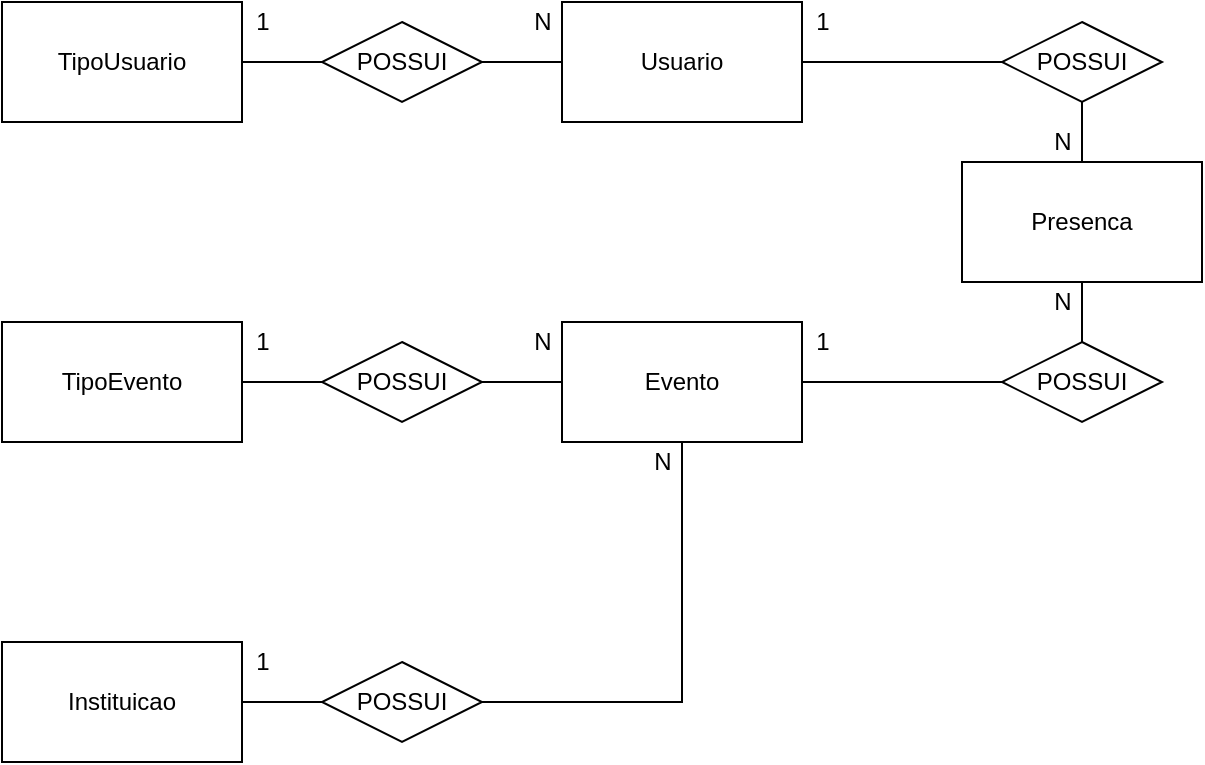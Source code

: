 <mxfile version="12.7.0" type="device" pages="2"><diagram id="bCIosisgC8soYXu7-oSy" name="Conceitual"><mxGraphModel dx="1038" dy="553" grid="1" gridSize="10" guides="1" tooltips="1" connect="1" arrows="1" fold="1" page="1" pageScale="1" pageWidth="827" pageHeight="1169" math="0" shadow="0"><root><mxCell id="0"/><mxCell id="1" parent="0"/><mxCell id="YW_fsd9dYPMP4yZfbZye-8" style="edgeStyle=orthogonalEdgeStyle;rounded=0;orthogonalLoop=1;jettySize=auto;html=1;endArrow=none;endFill=0;" parent="1" source="YW_fsd9dYPMP4yZfbZye-1" target="YW_fsd9dYPMP4yZfbZye-7" edge="1"><mxGeometry relative="1" as="geometry"/></mxCell><mxCell id="YW_fsd9dYPMP4yZfbZye-1" value="TipoUsuario" style="rounded=0;whiteSpace=wrap;html=1;" parent="1" vertex="1"><mxGeometry x="40" y="40" width="120" height="60" as="geometry"/></mxCell><mxCell id="YW_fsd9dYPMP4yZfbZye-11" style="edgeStyle=orthogonalEdgeStyle;rounded=0;orthogonalLoop=1;jettySize=auto;html=1;endArrow=none;endFill=0;" parent="1" source="YW_fsd9dYPMP4yZfbZye-2" target="YW_fsd9dYPMP4yZfbZye-10" edge="1"><mxGeometry relative="1" as="geometry"/></mxCell><mxCell id="YW_fsd9dYPMP4yZfbZye-2" value="TipoEvento" style="rounded=0;whiteSpace=wrap;html=1;" parent="1" vertex="1"><mxGeometry x="40" y="200" width="120" height="60" as="geometry"/></mxCell><mxCell id="YW_fsd9dYPMP4yZfbZye-14" style="edgeStyle=orthogonalEdgeStyle;rounded=0;orthogonalLoop=1;jettySize=auto;html=1;endArrow=none;endFill=0;" parent="1" source="YW_fsd9dYPMP4yZfbZye-3" target="YW_fsd9dYPMP4yZfbZye-13" edge="1"><mxGeometry relative="1" as="geometry"/></mxCell><mxCell id="YW_fsd9dYPMP4yZfbZye-3" value="Instituicao" style="rounded=0;whiteSpace=wrap;html=1;" parent="1" vertex="1"><mxGeometry x="40" y="360" width="120" height="60" as="geometry"/></mxCell><mxCell id="YW_fsd9dYPMP4yZfbZye-17" style="edgeStyle=orthogonalEdgeStyle;rounded=0;orthogonalLoop=1;jettySize=auto;html=1;endArrow=none;endFill=0;" parent="1" source="YW_fsd9dYPMP4yZfbZye-4" target="YW_fsd9dYPMP4yZfbZye-16" edge="1"><mxGeometry relative="1" as="geometry"/></mxCell><mxCell id="YW_fsd9dYPMP4yZfbZye-4" value="Usuario" style="rounded=0;whiteSpace=wrap;html=1;" parent="1" vertex="1"><mxGeometry x="320" y="40" width="120" height="60" as="geometry"/></mxCell><mxCell id="YW_fsd9dYPMP4yZfbZye-21" style="edgeStyle=orthogonalEdgeStyle;rounded=0;orthogonalLoop=1;jettySize=auto;html=1;endArrow=none;endFill=0;" parent="1" source="YW_fsd9dYPMP4yZfbZye-5" target="YW_fsd9dYPMP4yZfbZye-19" edge="1"><mxGeometry relative="1" as="geometry"/></mxCell><mxCell id="YW_fsd9dYPMP4yZfbZye-5" value="Evento" style="rounded=0;whiteSpace=wrap;html=1;" parent="1" vertex="1"><mxGeometry x="320" y="200" width="120" height="60" as="geometry"/></mxCell><mxCell id="YW_fsd9dYPMP4yZfbZye-20" style="edgeStyle=orthogonalEdgeStyle;rounded=0;orthogonalLoop=1;jettySize=auto;html=1;endArrow=none;endFill=0;" parent="1" source="YW_fsd9dYPMP4yZfbZye-6" target="YW_fsd9dYPMP4yZfbZye-19" edge="1"><mxGeometry relative="1" as="geometry"/></mxCell><mxCell id="YW_fsd9dYPMP4yZfbZye-6" value="Presenca" style="rounded=0;whiteSpace=wrap;html=1;" parent="1" vertex="1"><mxGeometry x="520" y="120" width="120" height="60" as="geometry"/></mxCell><mxCell id="YW_fsd9dYPMP4yZfbZye-9" style="edgeStyle=orthogonalEdgeStyle;rounded=0;orthogonalLoop=1;jettySize=auto;html=1;endArrow=none;endFill=0;" parent="1" source="YW_fsd9dYPMP4yZfbZye-7" target="YW_fsd9dYPMP4yZfbZye-4" edge="1"><mxGeometry relative="1" as="geometry"/></mxCell><mxCell id="YW_fsd9dYPMP4yZfbZye-7" value="POSSUI" style="rhombus;whiteSpace=wrap;html=1;" parent="1" vertex="1"><mxGeometry x="200" y="50" width="80" height="40" as="geometry"/></mxCell><mxCell id="YW_fsd9dYPMP4yZfbZye-12" style="edgeStyle=orthogonalEdgeStyle;rounded=0;orthogonalLoop=1;jettySize=auto;html=1;endArrow=none;endFill=0;" parent="1" source="YW_fsd9dYPMP4yZfbZye-10" target="YW_fsd9dYPMP4yZfbZye-5" edge="1"><mxGeometry relative="1" as="geometry"/></mxCell><mxCell id="YW_fsd9dYPMP4yZfbZye-10" value="POSSUI" style="rhombus;whiteSpace=wrap;html=1;" parent="1" vertex="1"><mxGeometry x="200" y="210" width="80" height="40" as="geometry"/></mxCell><mxCell id="YW_fsd9dYPMP4yZfbZye-15" style="edgeStyle=orthogonalEdgeStyle;rounded=0;orthogonalLoop=1;jettySize=auto;html=1;endArrow=none;endFill=0;" parent="1" source="YW_fsd9dYPMP4yZfbZye-13" target="YW_fsd9dYPMP4yZfbZye-5" edge="1"><mxGeometry relative="1" as="geometry"/></mxCell><mxCell id="YW_fsd9dYPMP4yZfbZye-13" value="POSSUI" style="rhombus;whiteSpace=wrap;html=1;" parent="1" vertex="1"><mxGeometry x="200" y="370" width="80" height="40" as="geometry"/></mxCell><mxCell id="YW_fsd9dYPMP4yZfbZye-18" style="edgeStyle=orthogonalEdgeStyle;rounded=0;orthogonalLoop=1;jettySize=auto;html=1;endArrow=none;endFill=0;" parent="1" source="YW_fsd9dYPMP4yZfbZye-16" target="YW_fsd9dYPMP4yZfbZye-6" edge="1"><mxGeometry relative="1" as="geometry"/></mxCell><mxCell id="YW_fsd9dYPMP4yZfbZye-16" value="POSSUI" style="rhombus;whiteSpace=wrap;html=1;" parent="1" vertex="1"><mxGeometry x="540" y="50" width="80" height="40" as="geometry"/></mxCell><mxCell id="YW_fsd9dYPMP4yZfbZye-19" value="POSSUI" style="rhombus;whiteSpace=wrap;html=1;" parent="1" vertex="1"><mxGeometry x="540" y="210" width="80" height="40" as="geometry"/></mxCell><mxCell id="YW_fsd9dYPMP4yZfbZye-22" value="1" style="text;html=1;align=center;verticalAlign=middle;resizable=0;points=[];autosize=1;" parent="1" vertex="1"><mxGeometry x="160" y="40" width="20" height="20" as="geometry"/></mxCell><mxCell id="YW_fsd9dYPMP4yZfbZye-23" value="N" style="text;html=1;align=center;verticalAlign=middle;resizable=0;points=[];autosize=1;" parent="1" vertex="1"><mxGeometry x="300" y="40" width="20" height="20" as="geometry"/></mxCell><mxCell id="YW_fsd9dYPMP4yZfbZye-24" value="1" style="text;html=1;align=center;verticalAlign=middle;resizable=0;points=[];autosize=1;" parent="1" vertex="1"><mxGeometry x="160" y="200" width="20" height="20" as="geometry"/></mxCell><mxCell id="YW_fsd9dYPMP4yZfbZye-25" value="N" style="text;html=1;align=center;verticalAlign=middle;resizable=0;points=[];autosize=1;" parent="1" vertex="1"><mxGeometry x="300" y="200" width="20" height="20" as="geometry"/></mxCell><mxCell id="YW_fsd9dYPMP4yZfbZye-26" value="1" style="text;html=1;align=center;verticalAlign=middle;resizable=0;points=[];autosize=1;" parent="1" vertex="1"><mxGeometry x="160" y="360" width="20" height="20" as="geometry"/></mxCell><mxCell id="YW_fsd9dYPMP4yZfbZye-27" value="N" style="text;html=1;align=center;verticalAlign=middle;resizable=0;points=[];autosize=1;" parent="1" vertex="1"><mxGeometry x="360" y="260" width="20" height="20" as="geometry"/></mxCell><mxCell id="YW_fsd9dYPMP4yZfbZye-28" value="1" style="text;html=1;align=center;verticalAlign=middle;resizable=0;points=[];autosize=1;" parent="1" vertex="1"><mxGeometry x="440" y="40" width="20" height="20" as="geometry"/></mxCell><mxCell id="YW_fsd9dYPMP4yZfbZye-29" value="N" style="text;html=1;align=center;verticalAlign=middle;resizable=0;points=[];autosize=1;" parent="1" vertex="1"><mxGeometry x="560" y="100" width="20" height="20" as="geometry"/></mxCell><mxCell id="YW_fsd9dYPMP4yZfbZye-30" value="1" style="text;html=1;align=center;verticalAlign=middle;resizable=0;points=[];autosize=1;" parent="1" vertex="1"><mxGeometry x="440" y="200" width="20" height="20" as="geometry"/></mxCell><mxCell id="YW_fsd9dYPMP4yZfbZye-31" value="N" style="text;html=1;align=center;verticalAlign=middle;resizable=0;points=[];autosize=1;" parent="1" vertex="1"><mxGeometry x="560" y="180" width="20" height="20" as="geometry"/></mxCell></root></mxGraphModel></diagram><diagram id="OZ4clOLJQEu-JVJ-nN_u" name="Logico"><mxGraphModel dx="1038" dy="580" grid="1" gridSize="10" guides="1" tooltips="1" connect="1" arrows="1" fold="1" page="1" pageScale="1" pageWidth="827" pageHeight="1169" math="0" shadow="0"><root><mxCell id="wbMwYKL0knDlxEzetJJJ-0"/><mxCell id="wbMwYKL0knDlxEzetJJJ-1" parent="wbMwYKL0knDlxEzetJJJ-0"/><mxCell id="E6XcD95LU1l1tSVni-w_-0" value="TipoUsuario" style="swimlane;fontStyle=0;childLayout=stackLayout;horizontal=1;startSize=26;fillColor=#e0e0e0;horizontalStack=0;resizeParent=1;resizeParentMax=0;resizeLast=0;collapsible=1;marginBottom=0;swimlaneFillColor=#ffffff;align=center;fontSize=14;" vertex="1" parent="wbMwYKL0knDlxEzetJJJ-1"><mxGeometry x="40" y="40" width="190" height="92" as="geometry"/></mxCell><mxCell id="E6XcD95LU1l1tSVni-w_-1" value="IdTipoUsuario (int)" style="shape=partialRectangle;top=0;left=0;right=0;bottom=1;align=left;verticalAlign=middle;fillColor=none;spacingLeft=34;spacingRight=4;overflow=hidden;rotatable=0;points=[[0,0.5],[1,0.5]];portConstraint=eastwest;dropTarget=0;fontStyle=5;fontSize=12;" vertex="1" parent="E6XcD95LU1l1tSVni-w_-0"><mxGeometry y="26" width="190" height="30" as="geometry"/></mxCell><mxCell id="E6XcD95LU1l1tSVni-w_-2" value="PK" style="shape=partialRectangle;top=0;left=0;bottom=0;fillColor=none;align=left;verticalAlign=middle;spacingLeft=4;spacingRight=4;overflow=hidden;rotatable=0;points=[];portConstraint=eastwest;part=1;fontSize=12;" vertex="1" connectable="0" parent="E6XcD95LU1l1tSVni-w_-1"><mxGeometry width="30" height="30" as="geometry"/></mxCell><mxCell id="E6XcD95LU1l1tSVni-w_-3" value="TituloTipoUsuario (varchar)" style="shape=partialRectangle;top=0;left=0;right=0;bottom=0;align=left;verticalAlign=top;fillColor=none;spacingLeft=34;spacingRight=4;overflow=hidden;rotatable=0;points=[[0,0.5],[1,0.5]];portConstraint=eastwest;dropTarget=0;fontSize=12;" vertex="1" parent="E6XcD95LU1l1tSVni-w_-0"><mxGeometry y="56" width="190" height="26" as="geometry"/></mxCell><mxCell id="E6XcD95LU1l1tSVni-w_-4" value="" style="shape=partialRectangle;top=0;left=0;bottom=0;fillColor=none;align=left;verticalAlign=top;spacingLeft=4;spacingRight=4;overflow=hidden;rotatable=0;points=[];portConstraint=eastwest;part=1;fontSize=12;" vertex="1" connectable="0" parent="E6XcD95LU1l1tSVni-w_-3"><mxGeometry width="30" height="26" as="geometry"/></mxCell><mxCell id="E6XcD95LU1l1tSVni-w_-9" value="" style="shape=partialRectangle;top=0;left=0;right=0;bottom=0;align=left;verticalAlign=top;fillColor=none;spacingLeft=34;spacingRight=4;overflow=hidden;rotatable=0;points=[[0,0.5],[1,0.5]];portConstraint=eastwest;dropTarget=0;fontSize=12;" vertex="1" parent="E6XcD95LU1l1tSVni-w_-0"><mxGeometry y="82" width="190" height="10" as="geometry"/></mxCell><mxCell id="E6XcD95LU1l1tSVni-w_-10" value="" style="shape=partialRectangle;top=0;left=0;bottom=0;fillColor=none;align=left;verticalAlign=top;spacingLeft=4;spacingRight=4;overflow=hidden;rotatable=0;points=[];portConstraint=eastwest;part=1;fontSize=12;" vertex="1" connectable="0" parent="E6XcD95LU1l1tSVni-w_-9"><mxGeometry width="30" height="10" as="geometry"/></mxCell><mxCell id="E6XcD95LU1l1tSVni-w_-11" value="TipoEvento" style="swimlane;fontStyle=0;childLayout=stackLayout;horizontal=1;startSize=26;fillColor=#e0e0e0;horizontalStack=0;resizeParent=1;resizeParentMax=0;resizeLast=0;collapsible=1;marginBottom=0;swimlaneFillColor=#ffffff;align=center;fontSize=14;" vertex="1" parent="wbMwYKL0knDlxEzetJJJ-1"><mxGeometry x="40" y="280" width="190" height="92" as="geometry"/></mxCell><mxCell id="E6XcD95LU1l1tSVni-w_-12" value="IdTipoEvento (int)" style="shape=partialRectangle;top=0;left=0;right=0;bottom=1;align=left;verticalAlign=middle;fillColor=none;spacingLeft=34;spacingRight=4;overflow=hidden;rotatable=0;points=[[0,0.5],[1,0.5]];portConstraint=eastwest;dropTarget=0;fontStyle=5;fontSize=12;" vertex="1" parent="E6XcD95LU1l1tSVni-w_-11"><mxGeometry y="26" width="190" height="30" as="geometry"/></mxCell><mxCell id="E6XcD95LU1l1tSVni-w_-13" value="PK" style="shape=partialRectangle;top=0;left=0;bottom=0;fillColor=none;align=left;verticalAlign=middle;spacingLeft=4;spacingRight=4;overflow=hidden;rotatable=0;points=[];portConstraint=eastwest;part=1;fontSize=12;" vertex="1" connectable="0" parent="E6XcD95LU1l1tSVni-w_-12"><mxGeometry width="30" height="30" as="geometry"/></mxCell><mxCell id="E6XcD95LU1l1tSVni-w_-14" value="TituloTipoEvento (varchar)" style="shape=partialRectangle;top=0;left=0;right=0;bottom=0;align=left;verticalAlign=top;fillColor=none;spacingLeft=34;spacingRight=4;overflow=hidden;rotatable=0;points=[[0,0.5],[1,0.5]];portConstraint=eastwest;dropTarget=0;fontSize=12;" vertex="1" parent="E6XcD95LU1l1tSVni-w_-11"><mxGeometry y="56" width="190" height="26" as="geometry"/></mxCell><mxCell id="E6XcD95LU1l1tSVni-w_-15" value="" style="shape=partialRectangle;top=0;left=0;bottom=0;fillColor=none;align=left;verticalAlign=top;spacingLeft=4;spacingRight=4;overflow=hidden;rotatable=0;points=[];portConstraint=eastwest;part=1;fontSize=12;" vertex="1" connectable="0" parent="E6XcD95LU1l1tSVni-w_-14"><mxGeometry width="30" height="26" as="geometry"/></mxCell><mxCell id="E6XcD95LU1l1tSVni-w_-16" value="" style="shape=partialRectangle;top=0;left=0;right=0;bottom=0;align=left;verticalAlign=top;fillColor=none;spacingLeft=34;spacingRight=4;overflow=hidden;rotatable=0;points=[[0,0.5],[1,0.5]];portConstraint=eastwest;dropTarget=0;fontSize=12;" vertex="1" parent="E6XcD95LU1l1tSVni-w_-11"><mxGeometry y="82" width="190" height="10" as="geometry"/></mxCell><mxCell id="E6XcD95LU1l1tSVni-w_-17" value="" style="shape=partialRectangle;top=0;left=0;bottom=0;fillColor=none;align=left;verticalAlign=top;spacingLeft=4;spacingRight=4;overflow=hidden;rotatable=0;points=[];portConstraint=eastwest;part=1;fontSize=12;" vertex="1" connectable="0" parent="E6XcD95LU1l1tSVni-w_-16"><mxGeometry width="30" height="10" as="geometry"/></mxCell><mxCell id="dqnPyGMWYt5XwM0jK54--0" value="Instituicao" style="swimlane;fontStyle=0;childLayout=stackLayout;horizontal=1;startSize=26;fillColor=#e0e0e0;horizontalStack=0;resizeParent=1;resizeParentMax=0;resizeLast=0;collapsible=1;marginBottom=0;swimlaneFillColor=#ffffff;align=center;fontSize=14;" vertex="1" parent="wbMwYKL0knDlxEzetJJJ-1"><mxGeometry x="40" y="440" width="190" height="144" as="geometry"/></mxCell><mxCell id="dqnPyGMWYt5XwM0jK54--1" value="IdInstituicao (int)" style="shape=partialRectangle;top=0;left=0;right=0;bottom=1;align=left;verticalAlign=middle;fillColor=none;spacingLeft=34;spacingRight=4;overflow=hidden;rotatable=0;points=[[0,0.5],[1,0.5]];portConstraint=eastwest;dropTarget=0;fontStyle=5;fontSize=12;" vertex="1" parent="dqnPyGMWYt5XwM0jK54--0"><mxGeometry y="26" width="190" height="30" as="geometry"/></mxCell><mxCell id="dqnPyGMWYt5XwM0jK54--2" value="PK" style="shape=partialRectangle;top=0;left=0;bottom=0;fillColor=none;align=left;verticalAlign=middle;spacingLeft=4;spacingRight=4;overflow=hidden;rotatable=0;points=[];portConstraint=eastwest;part=1;fontSize=12;" vertex="1" connectable="0" parent="dqnPyGMWYt5XwM0jK54--1"><mxGeometry width="30" height="30" as="geometry"/></mxCell><mxCell id="dqnPyGMWYt5XwM0jK54--3" value="CNPJ (char)" style="shape=partialRectangle;top=0;left=0;right=0;bottom=0;align=left;verticalAlign=top;fillColor=none;spacingLeft=34;spacingRight=4;overflow=hidden;rotatable=0;points=[[0,0.5],[1,0.5]];portConstraint=eastwest;dropTarget=0;fontSize=12;" vertex="1" parent="dqnPyGMWYt5XwM0jK54--0"><mxGeometry y="56" width="190" height="26" as="geometry"/></mxCell><mxCell id="dqnPyGMWYt5XwM0jK54--4" value="" style="shape=partialRectangle;top=0;left=0;bottom=0;fillColor=none;align=left;verticalAlign=top;spacingLeft=4;spacingRight=4;overflow=hidden;rotatable=0;points=[];portConstraint=eastwest;part=1;fontSize=12;" vertex="1" connectable="0" parent="dqnPyGMWYt5XwM0jK54--3"><mxGeometry width="30" height="26" as="geometry"/></mxCell><mxCell id="dqnPyGMWYt5XwM0jK54--7" value="NomeFantasia (varchar)" style="shape=partialRectangle;top=0;left=0;right=0;bottom=0;align=left;verticalAlign=top;fillColor=none;spacingLeft=34;spacingRight=4;overflow=hidden;rotatable=0;points=[[0,0.5],[1,0.5]];portConstraint=eastwest;dropTarget=0;fontSize=12;" vertex="1" parent="dqnPyGMWYt5XwM0jK54--0"><mxGeometry y="82" width="190" height="26" as="geometry"/></mxCell><mxCell id="dqnPyGMWYt5XwM0jK54--8" value="" style="shape=partialRectangle;top=0;left=0;bottom=0;fillColor=none;align=left;verticalAlign=top;spacingLeft=4;spacingRight=4;overflow=hidden;rotatable=0;points=[];portConstraint=eastwest;part=1;fontSize=12;" vertex="1" connectable="0" parent="dqnPyGMWYt5XwM0jK54--7"><mxGeometry width="30" height="26" as="geometry"/></mxCell><mxCell id="dqnPyGMWYt5XwM0jK54--9" value="Endereco (varchar)" style="shape=partialRectangle;top=0;left=0;right=0;bottom=0;align=left;verticalAlign=top;fillColor=none;spacingLeft=34;spacingRight=4;overflow=hidden;rotatable=0;points=[[0,0.5],[1,0.5]];portConstraint=eastwest;dropTarget=0;fontSize=12;" vertex="1" parent="dqnPyGMWYt5XwM0jK54--0"><mxGeometry y="108" width="190" height="26" as="geometry"/></mxCell><mxCell id="dqnPyGMWYt5XwM0jK54--10" value="" style="shape=partialRectangle;top=0;left=0;bottom=0;fillColor=none;align=left;verticalAlign=top;spacingLeft=4;spacingRight=4;overflow=hidden;rotatable=0;points=[];portConstraint=eastwest;part=1;fontSize=12;" vertex="1" connectable="0" parent="dqnPyGMWYt5XwM0jK54--9"><mxGeometry width="30" height="26" as="geometry"/></mxCell><mxCell id="dqnPyGMWYt5XwM0jK54--5" value="" style="shape=partialRectangle;top=0;left=0;right=0;bottom=0;align=left;verticalAlign=top;fillColor=none;spacingLeft=34;spacingRight=4;overflow=hidden;rotatable=0;points=[[0,0.5],[1,0.5]];portConstraint=eastwest;dropTarget=0;fontSize=12;" vertex="1" parent="dqnPyGMWYt5XwM0jK54--0"><mxGeometry y="134" width="190" height="10" as="geometry"/></mxCell><mxCell id="dqnPyGMWYt5XwM0jK54--6" value="" style="shape=partialRectangle;top=0;left=0;bottom=0;fillColor=none;align=left;verticalAlign=top;spacingLeft=4;spacingRight=4;overflow=hidden;rotatable=0;points=[];portConstraint=eastwest;part=1;fontSize=12;" vertex="1" connectable="0" parent="dqnPyGMWYt5XwM0jK54--5"><mxGeometry width="30" height="10" as="geometry"/></mxCell><mxCell id="dqnPyGMWYt5XwM0jK54--28" value="Usuario" style="swimlane;fontStyle=0;childLayout=stackLayout;horizontal=1;startSize=26;fillColor=#e0e0e0;horizontalStack=0;resizeParent=1;resizeParentMax=0;resizeLast=0;collapsible=1;marginBottom=0;swimlaneFillColor=#ffffff;align=center;fontSize=14;" vertex="1" parent="wbMwYKL0knDlxEzetJJJ-1"><mxGeometry x="308" y="40" width="232" height="216" as="geometry"/></mxCell><mxCell id="dqnPyGMWYt5XwM0jK54--29" value="IdUsuario (int)" style="shape=partialRectangle;top=0;left=0;right=0;bottom=0;align=left;verticalAlign=middle;fillColor=none;spacingLeft=60;spacingRight=4;overflow=hidden;rotatable=0;points=[[0,0.5],[1,0.5]];portConstraint=eastwest;dropTarget=0;fontStyle=5;fontSize=12;" vertex="1" parent="dqnPyGMWYt5XwM0jK54--28"><mxGeometry y="26" width="232" height="30" as="geometry"/></mxCell><mxCell id="dqnPyGMWYt5XwM0jK54--30" value="PK" style="shape=partialRectangle;fontStyle=1;top=0;left=0;bottom=0;fillColor=none;align=left;verticalAlign=middle;spacingLeft=4;spacingRight=4;overflow=hidden;rotatable=0;points=[];portConstraint=eastwest;part=1;fontSize=12;" vertex="1" connectable="0" parent="dqnPyGMWYt5XwM0jK54--29"><mxGeometry width="56" height="30" as="geometry"/></mxCell><mxCell id="dqnPyGMWYt5XwM0jK54--31" value="IdTipoUsuario (int)" style="shape=partialRectangle;top=0;left=0;right=0;bottom=1;align=left;verticalAlign=middle;fillColor=none;spacingLeft=60;spacingRight=4;overflow=hidden;rotatable=0;points=[[0,0.5],[1,0.5]];portConstraint=eastwest;dropTarget=0;fontStyle=5;fontSize=12;" vertex="1" parent="dqnPyGMWYt5XwM0jK54--28"><mxGeometry y="56" width="232" height="30" as="geometry"/></mxCell><mxCell id="dqnPyGMWYt5XwM0jK54--32" value="FK1" style="shape=partialRectangle;fontStyle=1;top=0;left=0;bottom=0;fillColor=none;align=left;verticalAlign=middle;spacingLeft=4;spacingRight=4;overflow=hidden;rotatable=0;points=[];portConstraint=eastwest;part=1;fontSize=12;" vertex="1" connectable="0" parent="dqnPyGMWYt5XwM0jK54--31"><mxGeometry width="56" height="30" as="geometry"/></mxCell><mxCell id="dqnPyGMWYt5XwM0jK54--33" value="NomeUsuario (varchar)" style="shape=partialRectangle;top=0;left=0;right=0;bottom=0;align=left;verticalAlign=top;fillColor=none;spacingLeft=60;spacingRight=4;overflow=hidden;rotatable=0;points=[[0,0.5],[1,0.5]];portConstraint=eastwest;dropTarget=0;fontSize=12;" vertex="1" parent="dqnPyGMWYt5XwM0jK54--28"><mxGeometry y="86" width="232" height="26" as="geometry"/></mxCell><mxCell id="dqnPyGMWYt5XwM0jK54--34" value="" style="shape=partialRectangle;top=0;left=0;bottom=0;fillColor=none;align=left;verticalAlign=top;spacingLeft=4;spacingRight=4;overflow=hidden;rotatable=0;points=[];portConstraint=eastwest;part=1;fontSize=12;" vertex="1" connectable="0" parent="dqnPyGMWYt5XwM0jK54--33"><mxGeometry width="56" height="26" as="geometry"/></mxCell><mxCell id="dqnPyGMWYt5XwM0jK54--35" value="Email (varchar)" style="shape=partialRectangle;top=0;left=0;right=0;bottom=0;align=left;verticalAlign=top;fillColor=none;spacingLeft=60;spacingRight=4;overflow=hidden;rotatable=0;points=[[0,0.5],[1,0.5]];portConstraint=eastwest;dropTarget=0;fontSize=12;" vertex="1" parent="dqnPyGMWYt5XwM0jK54--28"><mxGeometry y="112" width="232" height="26" as="geometry"/></mxCell><mxCell id="dqnPyGMWYt5XwM0jK54--36" value="" style="shape=partialRectangle;top=0;left=0;bottom=0;fillColor=none;align=left;verticalAlign=top;spacingLeft=4;spacingRight=4;overflow=hidden;rotatable=0;points=[];portConstraint=eastwest;part=1;fontSize=12;" vertex="1" connectable="0" parent="dqnPyGMWYt5XwM0jK54--35"><mxGeometry width="56" height="26" as="geometry"/></mxCell><mxCell id="dqnPyGMWYt5XwM0jK54--39" value="Senha (varchar)" style="shape=partialRectangle;top=0;left=0;right=0;bottom=0;align=left;verticalAlign=top;fillColor=none;spacingLeft=60;spacingRight=4;overflow=hidden;rotatable=0;points=[[0,0.5],[1,0.5]];portConstraint=eastwest;dropTarget=0;fontSize=12;" vertex="1" parent="dqnPyGMWYt5XwM0jK54--28"><mxGeometry y="138" width="232" height="26" as="geometry"/></mxCell><mxCell id="dqnPyGMWYt5XwM0jK54--40" value="" style="shape=partialRectangle;top=0;left=0;bottom=0;fillColor=none;align=left;verticalAlign=top;spacingLeft=4;spacingRight=4;overflow=hidden;rotatable=0;points=[];portConstraint=eastwest;part=1;fontSize=12;" vertex="1" connectable="0" parent="dqnPyGMWYt5XwM0jK54--39"><mxGeometry width="56" height="26" as="geometry"/></mxCell><mxCell id="dqnPyGMWYt5XwM0jK54--41" value="Genero (varchar)" style="shape=partialRectangle;top=0;left=0;right=0;bottom=0;align=left;verticalAlign=top;fillColor=none;spacingLeft=60;spacingRight=4;overflow=hidden;rotatable=0;points=[[0,0.5],[1,0.5]];portConstraint=eastwest;dropTarget=0;fontSize=12;" vertex="1" parent="dqnPyGMWYt5XwM0jK54--28"><mxGeometry y="164" width="232" height="26" as="geometry"/></mxCell><mxCell id="dqnPyGMWYt5XwM0jK54--42" value="" style="shape=partialRectangle;top=0;left=0;bottom=0;fillColor=none;align=left;verticalAlign=top;spacingLeft=4;spacingRight=4;overflow=hidden;rotatable=0;points=[];portConstraint=eastwest;part=1;fontSize=12;" vertex="1" connectable="0" parent="dqnPyGMWYt5XwM0jK54--41"><mxGeometry width="56" height="26" as="geometry"/></mxCell><mxCell id="dqnPyGMWYt5XwM0jK54--37" value="DataNascimento (DateTime2)" style="shape=partialRectangle;top=0;left=0;right=0;bottom=0;align=left;verticalAlign=top;fillColor=none;spacingLeft=60;spacingRight=4;overflow=hidden;rotatable=0;points=[[0,0.5],[1,0.5]];portConstraint=eastwest;dropTarget=0;fontSize=12;" vertex="1" parent="dqnPyGMWYt5XwM0jK54--28"><mxGeometry y="190" width="232" height="26" as="geometry"/></mxCell><mxCell id="dqnPyGMWYt5XwM0jK54--38" value="" style="shape=partialRectangle;top=0;left=0;bottom=0;fillColor=none;align=left;verticalAlign=top;spacingLeft=4;spacingRight=4;overflow=hidden;rotatable=0;points=[];portConstraint=eastwest;part=1;fontSize=12;" vertex="1" connectable="0" parent="dqnPyGMWYt5XwM0jK54--37"><mxGeometry width="56" height="26" as="geometry"/></mxCell><mxCell id="dqnPyGMWYt5XwM0jK54--43" value="Evento" style="swimlane;fontStyle=0;childLayout=stackLayout;horizontal=1;startSize=26;fillColor=#e0e0e0;horizontalStack=0;resizeParent=1;resizeParentMax=0;resizeLast=0;collapsible=1;marginBottom=0;swimlaneFillColor=#ffffff;align=center;fontSize=14;" vertex="1" parent="wbMwYKL0knDlxEzetJJJ-1"><mxGeometry x="303" y="280" width="237" height="246" as="geometry"/></mxCell><mxCell id="dqnPyGMWYt5XwM0jK54--44" value="IdEvento (int)" style="shape=partialRectangle;top=0;left=0;right=0;bottom=0;align=left;verticalAlign=middle;fillColor=none;spacingLeft=60;spacingRight=4;overflow=hidden;rotatable=0;points=[[0,0.5],[1,0.5]];portConstraint=eastwest;dropTarget=0;fontStyle=5;fontSize=12;" vertex="1" parent="dqnPyGMWYt5XwM0jK54--43"><mxGeometry y="26" width="237" height="30" as="geometry"/></mxCell><mxCell id="dqnPyGMWYt5XwM0jK54--45" value="PK" style="shape=partialRectangle;fontStyle=1;top=0;left=0;bottom=0;fillColor=none;align=left;verticalAlign=middle;spacingLeft=4;spacingRight=4;overflow=hidden;rotatable=0;points=[];portConstraint=eastwest;part=1;fontSize=12;" vertex="1" connectable="0" parent="dqnPyGMWYt5XwM0jK54--44"><mxGeometry width="56" height="30" as="geometry"/></mxCell><mxCell id="dqnPyGMWYt5XwM0jK54--60" value="IdTipoEvento (int)" style="shape=partialRectangle;top=0;left=0;right=0;bottom=0;align=left;verticalAlign=middle;fillColor=none;spacingLeft=60;spacingRight=4;overflow=hidden;rotatable=0;points=[[0,0.5],[1,0.5]];portConstraint=eastwest;dropTarget=0;fontStyle=5;fontSize=12;" vertex="1" parent="dqnPyGMWYt5XwM0jK54--43"><mxGeometry y="56" width="237" height="30" as="geometry"/></mxCell><mxCell id="dqnPyGMWYt5XwM0jK54--61" value="FK1" style="shape=partialRectangle;fontStyle=1;top=0;left=0;bottom=0;fillColor=none;align=left;verticalAlign=middle;spacingLeft=4;spacingRight=4;overflow=hidden;rotatable=0;points=[];portConstraint=eastwest;part=1;fontSize=12;" vertex="1" connectable="0" parent="dqnPyGMWYt5XwM0jK54--60"><mxGeometry width="56" height="30" as="geometry"/></mxCell><mxCell id="dqnPyGMWYt5XwM0jK54--46" value="IdInstituicao (int)" style="shape=partialRectangle;top=0;left=0;right=0;bottom=1;align=left;verticalAlign=middle;fillColor=none;spacingLeft=60;spacingRight=4;overflow=hidden;rotatable=0;points=[[0,0.5],[1,0.5]];portConstraint=eastwest;dropTarget=0;fontStyle=5;fontSize=12;" vertex="1" parent="dqnPyGMWYt5XwM0jK54--43"><mxGeometry y="86" width="237" height="30" as="geometry"/></mxCell><mxCell id="dqnPyGMWYt5XwM0jK54--47" value="FK2" style="shape=partialRectangle;fontStyle=1;top=0;left=0;bottom=0;fillColor=none;align=left;verticalAlign=middle;spacingLeft=4;spacingRight=4;overflow=hidden;rotatable=0;points=[];portConstraint=eastwest;part=1;fontSize=12;" vertex="1" connectable="0" parent="dqnPyGMWYt5XwM0jK54--46"><mxGeometry width="56" height="30" as="geometry"/></mxCell><mxCell id="dqnPyGMWYt5XwM0jK54--48" value="TituloEvento (varchar)" style="shape=partialRectangle;top=0;left=0;right=0;bottom=0;align=left;verticalAlign=top;fillColor=none;spacingLeft=60;spacingRight=4;overflow=hidden;rotatable=0;points=[[0,0.5],[1,0.5]];portConstraint=eastwest;dropTarget=0;fontSize=12;" vertex="1" parent="dqnPyGMWYt5XwM0jK54--43"><mxGeometry y="116" width="237" height="26" as="geometry"/></mxCell><mxCell id="dqnPyGMWYt5XwM0jK54--49" value="" style="shape=partialRectangle;top=0;left=0;bottom=0;fillColor=none;align=left;verticalAlign=top;spacingLeft=4;spacingRight=4;overflow=hidden;rotatable=0;points=[];portConstraint=eastwest;part=1;fontSize=12;" vertex="1" connectable="0" parent="dqnPyGMWYt5XwM0jK54--48"><mxGeometry width="56" height="26" as="geometry"/></mxCell><mxCell id="dqnPyGMWYt5XwM0jK54--50" value="DataEvento (DateTime2)" style="shape=partialRectangle;top=0;left=0;right=0;bottom=0;align=left;verticalAlign=top;fillColor=none;spacingLeft=60;spacingRight=4;overflow=hidden;rotatable=0;points=[[0,0.5],[1,0.5]];portConstraint=eastwest;dropTarget=0;fontSize=12;" vertex="1" parent="dqnPyGMWYt5XwM0jK54--43"><mxGeometry y="142" width="237" height="26" as="geometry"/></mxCell><mxCell id="dqnPyGMWYt5XwM0jK54--51" value="" style="shape=partialRectangle;top=0;left=0;bottom=0;fillColor=none;align=left;verticalAlign=top;spacingLeft=4;spacingRight=4;overflow=hidden;rotatable=0;points=[];portConstraint=eastwest;part=1;fontSize=12;" vertex="1" connectable="0" parent="dqnPyGMWYt5XwM0jK54--50"><mxGeometry width="56" height="26" as="geometry"/></mxCell><mxCell id="dqnPyGMWYt5XwM0jK54--52" value="NomeEvento (varchar)" style="shape=partialRectangle;top=0;left=0;right=0;bottom=0;align=left;verticalAlign=top;fillColor=none;spacingLeft=60;spacingRight=4;overflow=hidden;rotatable=0;points=[[0,0.5],[1,0.5]];portConstraint=eastwest;dropTarget=0;fontSize=12;" vertex="1" parent="dqnPyGMWYt5XwM0jK54--43"><mxGeometry y="168" width="237" height="26" as="geometry"/></mxCell><mxCell id="dqnPyGMWYt5XwM0jK54--53" value="" style="shape=partialRectangle;top=0;left=0;bottom=0;fillColor=none;align=left;verticalAlign=top;spacingLeft=4;spacingRight=4;overflow=hidden;rotatable=0;points=[];portConstraint=eastwest;part=1;fontSize=12;" vertex="1" connectable="0" parent="dqnPyGMWYt5XwM0jK54--52"><mxGeometry width="56" height="26" as="geometry"/></mxCell><mxCell id="dqnPyGMWYt5XwM0jK54--54" value="Descricao (varchar)" style="shape=partialRectangle;top=0;left=0;right=0;bottom=0;align=left;verticalAlign=top;fillColor=none;spacingLeft=60;spacingRight=4;overflow=hidden;rotatable=0;points=[[0,0.5],[1,0.5]];portConstraint=eastwest;dropTarget=0;fontSize=12;" vertex="1" parent="dqnPyGMWYt5XwM0jK54--43"><mxGeometry y="194" width="237" height="26" as="geometry"/></mxCell><mxCell id="dqnPyGMWYt5XwM0jK54--55" value="" style="shape=partialRectangle;top=0;left=0;bottom=0;fillColor=none;align=left;verticalAlign=top;spacingLeft=4;spacingRight=4;overflow=hidden;rotatable=0;points=[];portConstraint=eastwest;part=1;fontSize=12;" vertex="1" connectable="0" parent="dqnPyGMWYt5XwM0jK54--54"><mxGeometry width="56" height="26" as="geometry"/></mxCell><mxCell id="dqnPyGMWYt5XwM0jK54--56" value="AcessoLivre (bit)" style="shape=partialRectangle;top=0;left=0;right=0;bottom=0;align=left;verticalAlign=top;fillColor=none;spacingLeft=60;spacingRight=4;overflow=hidden;rotatable=0;points=[[0,0.5],[1,0.5]];portConstraint=eastwest;dropTarget=0;fontSize=12;" vertex="1" parent="dqnPyGMWYt5XwM0jK54--43"><mxGeometry y="220" width="237" height="26" as="geometry"/></mxCell><mxCell id="dqnPyGMWYt5XwM0jK54--57" value="" style="shape=partialRectangle;top=0;left=0;bottom=0;fillColor=none;align=left;verticalAlign=top;spacingLeft=4;spacingRight=4;overflow=hidden;rotatable=0;points=[];portConstraint=eastwest;part=1;fontSize=12;" vertex="1" connectable="0" parent="dqnPyGMWYt5XwM0jK54--56"><mxGeometry width="56" height="26" as="geometry"/></mxCell><mxCell id="dqnPyGMWYt5XwM0jK54--62" value="Presenca" style="swimlane;fontStyle=0;childLayout=stackLayout;horizontal=1;startSize=26;fillColor=#e0e0e0;horizontalStack=0;resizeParent=1;resizeParentMax=0;resizeLast=0;collapsible=1;marginBottom=0;swimlaneFillColor=#ffffff;align=center;fontSize=14;" vertex="1" parent="wbMwYKL0knDlxEzetJJJ-1"><mxGeometry x="600" y="160" width="180" height="142" as="geometry"/></mxCell><mxCell id="dqnPyGMWYt5XwM0jK54--63" value="IdPresenca (int)" style="shape=partialRectangle;top=0;left=0;right=0;bottom=0;align=left;verticalAlign=middle;fillColor=none;spacingLeft=60;spacingRight=4;overflow=hidden;rotatable=0;points=[[0,0.5],[1,0.5]];portConstraint=eastwest;dropTarget=0;fontStyle=5;fontSize=12;" vertex="1" parent="dqnPyGMWYt5XwM0jK54--62"><mxGeometry y="26" width="180" height="30" as="geometry"/></mxCell><mxCell id="dqnPyGMWYt5XwM0jK54--64" value="PK" style="shape=partialRectangle;fontStyle=1;top=0;left=0;bottom=0;fillColor=none;align=left;verticalAlign=middle;spacingLeft=4;spacingRight=4;overflow=hidden;rotatable=0;points=[];portConstraint=eastwest;part=1;fontSize=12;" vertex="1" connectable="0" parent="dqnPyGMWYt5XwM0jK54--63"><mxGeometry width="56" height="30" as="geometry"/></mxCell><mxCell id="dqnPyGMWYt5XwM0jK54--65" value="IdUsuario (int)" style="shape=partialRectangle;top=0;left=0;right=0;bottom=0;align=left;verticalAlign=middle;fillColor=none;spacingLeft=60;spacingRight=4;overflow=hidden;rotatable=0;points=[[0,0.5],[1,0.5]];portConstraint=eastwest;dropTarget=0;fontStyle=5;fontSize=12;" vertex="1" parent="dqnPyGMWYt5XwM0jK54--62"><mxGeometry y="56" width="180" height="30" as="geometry"/></mxCell><mxCell id="dqnPyGMWYt5XwM0jK54--66" value="FK1" style="shape=partialRectangle;fontStyle=1;top=0;left=0;bottom=0;fillColor=none;align=left;verticalAlign=middle;spacingLeft=4;spacingRight=4;overflow=hidden;rotatable=0;points=[];portConstraint=eastwest;part=1;fontSize=12;" vertex="1" connectable="0" parent="dqnPyGMWYt5XwM0jK54--65"><mxGeometry width="56" height="30" as="geometry"/></mxCell><mxCell id="dqnPyGMWYt5XwM0jK54--67" value="IdEvento (int)" style="shape=partialRectangle;top=0;left=0;right=0;bottom=1;align=left;verticalAlign=middle;fillColor=none;spacingLeft=60;spacingRight=4;overflow=hidden;rotatable=0;points=[[0,0.5],[1,0.5]];portConstraint=eastwest;dropTarget=0;fontStyle=5;fontSize=12;" vertex="1" parent="dqnPyGMWYt5XwM0jK54--62"><mxGeometry y="86" width="180" height="30" as="geometry"/></mxCell><mxCell id="dqnPyGMWYt5XwM0jK54--68" value="FK2" style="shape=partialRectangle;fontStyle=1;top=0;left=0;bottom=0;fillColor=none;align=left;verticalAlign=middle;spacingLeft=4;spacingRight=4;overflow=hidden;rotatable=0;points=[];portConstraint=eastwest;part=1;fontSize=12;" vertex="1" connectable="0" parent="dqnPyGMWYt5XwM0jK54--67"><mxGeometry width="56" height="30" as="geometry"/></mxCell><mxCell id="dqnPyGMWYt5XwM0jK54--69" value="Situacao (varchar)" style="shape=partialRectangle;top=0;left=0;right=0;bottom=0;align=left;verticalAlign=top;fillColor=none;spacingLeft=60;spacingRight=4;overflow=hidden;rotatable=0;points=[[0,0.5],[1,0.5]];portConstraint=eastwest;dropTarget=0;fontSize=12;" vertex="1" parent="dqnPyGMWYt5XwM0jK54--62"><mxGeometry y="116" width="180" height="26" as="geometry"/></mxCell><mxCell id="dqnPyGMWYt5XwM0jK54--70" value="" style="shape=partialRectangle;top=0;left=0;bottom=0;fillColor=none;align=left;verticalAlign=top;spacingLeft=4;spacingRight=4;overflow=hidden;rotatable=0;points=[];portConstraint=eastwest;part=1;fontSize=12;" vertex="1" connectable="0" parent="dqnPyGMWYt5XwM0jK54--69"><mxGeometry width="56" height="26" as="geometry"/></mxCell><mxCell id="dqnPyGMWYt5XwM0jK54--79" value="" style="edgeStyle=entityRelationEdgeStyle;fontSize=12;html=1;endArrow=ERmany;" edge="1" parent="wbMwYKL0knDlxEzetJJJ-1" source="E6XcD95LU1l1tSVni-w_-1" target="dqnPyGMWYt5XwM0jK54--31"><mxGeometry width="100" height="100" relative="1" as="geometry"><mxPoint x="510" y="180" as="sourcePoint"/><mxPoint x="610" y="80" as="targetPoint"/></mxGeometry></mxCell><mxCell id="dqnPyGMWYt5XwM0jK54--80" value="" style="edgeStyle=entityRelationEdgeStyle;fontSize=12;html=1;endArrow=ERmany;" edge="1" parent="wbMwYKL0knDlxEzetJJJ-1" source="E6XcD95LU1l1tSVni-w_-12" target="dqnPyGMWYt5XwM0jK54--60"><mxGeometry width="100" height="100" relative="1" as="geometry"><mxPoint x="180" y="146" as="sourcePoint"/><mxPoint x="230" y="176" as="targetPoint"/></mxGeometry></mxCell><mxCell id="dqnPyGMWYt5XwM0jK54--81" value="" style="edgeStyle=entityRelationEdgeStyle;fontSize=12;html=1;endArrow=ERmany;" edge="1" parent="wbMwYKL0knDlxEzetJJJ-1" source="dqnPyGMWYt5XwM0jK54--1" target="dqnPyGMWYt5XwM0jK54--46"><mxGeometry width="100" height="100" relative="1" as="geometry"><mxPoint x="320" y="584" as="sourcePoint"/><mxPoint x="393" y="614" as="targetPoint"/></mxGeometry></mxCell><mxCell id="dqnPyGMWYt5XwM0jK54--82" value="" style="edgeStyle=entityRelationEdgeStyle;fontSize=12;html=1;endArrow=ERmany;" edge="1" parent="wbMwYKL0knDlxEzetJJJ-1" source="dqnPyGMWYt5XwM0jK54--29" target="dqnPyGMWYt5XwM0jK54--65"><mxGeometry width="100" height="100" relative="1" as="geometry"><mxPoint x="670" y="40" as="sourcePoint"/><mxPoint x="748" y="70" as="targetPoint"/></mxGeometry></mxCell><mxCell id="dqnPyGMWYt5XwM0jK54--83" value="" style="edgeStyle=entityRelationEdgeStyle;fontSize=12;html=1;endArrow=ERmany;" edge="1" parent="wbMwYKL0knDlxEzetJJJ-1" source="dqnPyGMWYt5XwM0jK54--44" target="dqnPyGMWYt5XwM0jK54--67"><mxGeometry width="100" height="100" relative="1" as="geometry"><mxPoint x="640" y="360" as="sourcePoint"/><mxPoint x="722" y="510" as="targetPoint"/></mxGeometry></mxCell></root></mxGraphModel></diagram></mxfile>